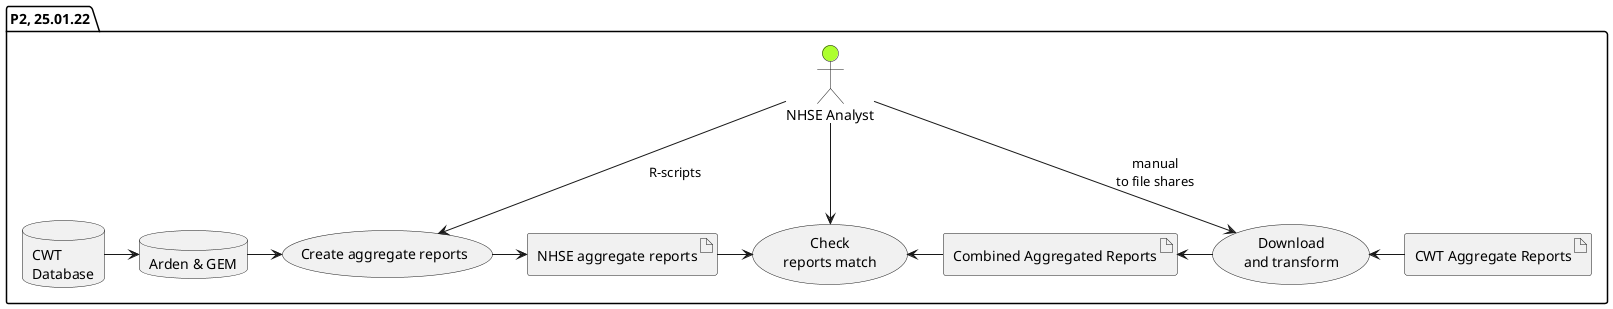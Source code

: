 @startuml use-case-nhse-analyst-1
package "P2, 25.01.22" {

database "CWT\nDatabase" as db
database "Arden & GEM" as agm
usecase "Download\nand transform" as md2
artifact "Combined Aggregated Reports" as cdf2
usecase "Create aggregate reports" as car
artifact "NHSE aggregate reports" as rpt2
usecase "Check\nreports match" as chk
artifact "CWT Aggregate Reports" as rpt1
actor "NHSE Analyst" as na #GreenYellow

db -> agm
agm -> car
car -> rpt2
rpt2 -> chk
chk <- cdf2
cdf2 <- md2
md2 <- rpt1

na --> md2 : manual\nto file shares
na --> car : R-scripts
na --> chk

}
@enduml